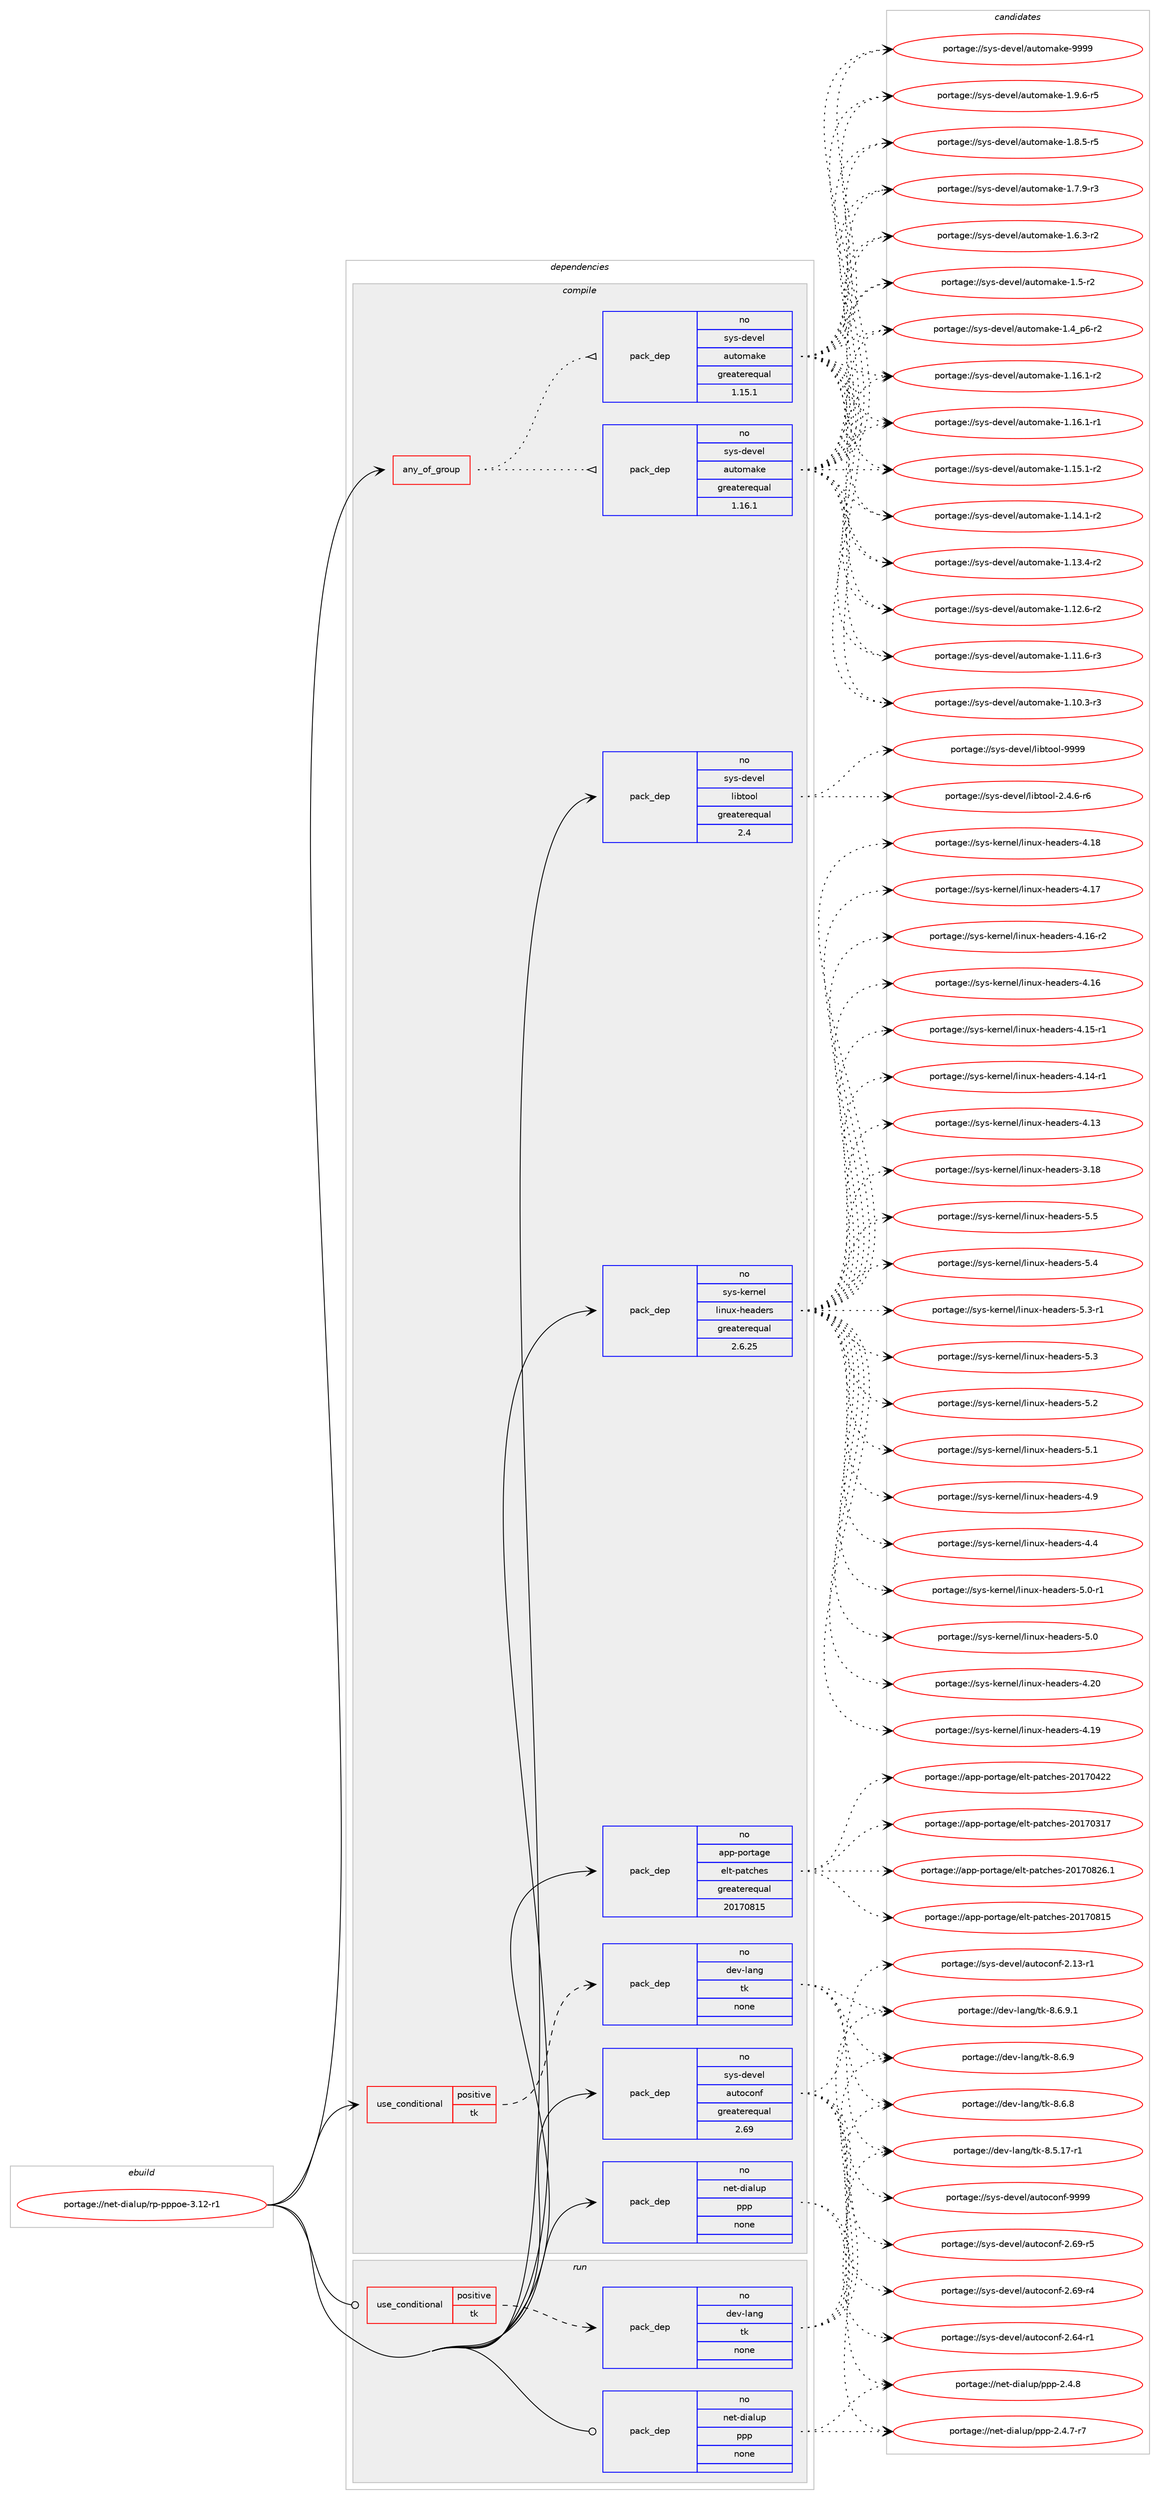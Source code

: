 digraph prolog {

# *************
# Graph options
# *************

newrank=true;
concentrate=true;
compound=true;
graph [rankdir=LR,fontname=Helvetica,fontsize=10,ranksep=1.5];#, ranksep=2.5, nodesep=0.2];
edge  [arrowhead=vee];
node  [fontname=Helvetica,fontsize=10];

# **********
# The ebuild
# **********

subgraph cluster_leftcol {
color=gray;
rank=same;
label=<<i>ebuild</i>>;
id [label="portage://net-dialup/rp-pppoe-3.12-r1", color=red, width=4, href="../net-dialup/rp-pppoe-3.12-r1.svg"];
}

# ****************
# The dependencies
# ****************

subgraph cluster_midcol {
color=gray;
label=<<i>dependencies</i>>;
subgraph cluster_compile {
fillcolor="#eeeeee";
style=filled;
label=<<i>compile</i>>;
subgraph any1230 {
dependency64266 [label=<<TABLE BORDER="0" CELLBORDER="1" CELLSPACING="0" CELLPADDING="4"><TR><TD CELLPADDING="10">any_of_group</TD></TR></TABLE>>, shape=none, color=red];subgraph pack49924 {
dependency64267 [label=<<TABLE BORDER="0" CELLBORDER="1" CELLSPACING="0" CELLPADDING="4" WIDTH="220"><TR><TD ROWSPAN="6" CELLPADDING="30">pack_dep</TD></TR><TR><TD WIDTH="110">no</TD></TR><TR><TD>sys-devel</TD></TR><TR><TD>automake</TD></TR><TR><TD>greaterequal</TD></TR><TR><TD>1.16.1</TD></TR></TABLE>>, shape=none, color=blue];
}
dependency64266:e -> dependency64267:w [weight=20,style="dotted",arrowhead="oinv"];
subgraph pack49925 {
dependency64268 [label=<<TABLE BORDER="0" CELLBORDER="1" CELLSPACING="0" CELLPADDING="4" WIDTH="220"><TR><TD ROWSPAN="6" CELLPADDING="30">pack_dep</TD></TR><TR><TD WIDTH="110">no</TD></TR><TR><TD>sys-devel</TD></TR><TR><TD>automake</TD></TR><TR><TD>greaterequal</TD></TR><TR><TD>1.15.1</TD></TR></TABLE>>, shape=none, color=blue];
}
dependency64266:e -> dependency64268:w [weight=20,style="dotted",arrowhead="oinv"];
}
id:e -> dependency64266:w [weight=20,style="solid",arrowhead="vee"];
subgraph cond13103 {
dependency64269 [label=<<TABLE BORDER="0" CELLBORDER="1" CELLSPACING="0" CELLPADDING="4"><TR><TD ROWSPAN="3" CELLPADDING="10">use_conditional</TD></TR><TR><TD>positive</TD></TR><TR><TD>tk</TD></TR></TABLE>>, shape=none, color=red];
subgraph pack49926 {
dependency64270 [label=<<TABLE BORDER="0" CELLBORDER="1" CELLSPACING="0" CELLPADDING="4" WIDTH="220"><TR><TD ROWSPAN="6" CELLPADDING="30">pack_dep</TD></TR><TR><TD WIDTH="110">no</TD></TR><TR><TD>dev-lang</TD></TR><TR><TD>tk</TD></TR><TR><TD>none</TD></TR><TR><TD></TD></TR></TABLE>>, shape=none, color=blue];
}
dependency64269:e -> dependency64270:w [weight=20,style="dashed",arrowhead="vee"];
}
id:e -> dependency64269:w [weight=20,style="solid",arrowhead="vee"];
subgraph pack49927 {
dependency64271 [label=<<TABLE BORDER="0" CELLBORDER="1" CELLSPACING="0" CELLPADDING="4" WIDTH="220"><TR><TD ROWSPAN="6" CELLPADDING="30">pack_dep</TD></TR><TR><TD WIDTH="110">no</TD></TR><TR><TD>app-portage</TD></TR><TR><TD>elt-patches</TD></TR><TR><TD>greaterequal</TD></TR><TR><TD>20170815</TD></TR></TABLE>>, shape=none, color=blue];
}
id:e -> dependency64271:w [weight=20,style="solid",arrowhead="vee"];
subgraph pack49928 {
dependency64272 [label=<<TABLE BORDER="0" CELLBORDER="1" CELLSPACING="0" CELLPADDING="4" WIDTH="220"><TR><TD ROWSPAN="6" CELLPADDING="30">pack_dep</TD></TR><TR><TD WIDTH="110">no</TD></TR><TR><TD>net-dialup</TD></TR><TR><TD>ppp</TD></TR><TR><TD>none</TD></TR><TR><TD></TD></TR></TABLE>>, shape=none, color=blue];
}
id:e -> dependency64272:w [weight=20,style="solid",arrowhead="vee"];
subgraph pack49929 {
dependency64273 [label=<<TABLE BORDER="0" CELLBORDER="1" CELLSPACING="0" CELLPADDING="4" WIDTH="220"><TR><TD ROWSPAN="6" CELLPADDING="30">pack_dep</TD></TR><TR><TD WIDTH="110">no</TD></TR><TR><TD>sys-devel</TD></TR><TR><TD>autoconf</TD></TR><TR><TD>greaterequal</TD></TR><TR><TD>2.69</TD></TR></TABLE>>, shape=none, color=blue];
}
id:e -> dependency64273:w [weight=20,style="solid",arrowhead="vee"];
subgraph pack49930 {
dependency64274 [label=<<TABLE BORDER="0" CELLBORDER="1" CELLSPACING="0" CELLPADDING="4" WIDTH="220"><TR><TD ROWSPAN="6" CELLPADDING="30">pack_dep</TD></TR><TR><TD WIDTH="110">no</TD></TR><TR><TD>sys-devel</TD></TR><TR><TD>libtool</TD></TR><TR><TD>greaterequal</TD></TR><TR><TD>2.4</TD></TR></TABLE>>, shape=none, color=blue];
}
id:e -> dependency64274:w [weight=20,style="solid",arrowhead="vee"];
subgraph pack49931 {
dependency64275 [label=<<TABLE BORDER="0" CELLBORDER="1" CELLSPACING="0" CELLPADDING="4" WIDTH="220"><TR><TD ROWSPAN="6" CELLPADDING="30">pack_dep</TD></TR><TR><TD WIDTH="110">no</TD></TR><TR><TD>sys-kernel</TD></TR><TR><TD>linux-headers</TD></TR><TR><TD>greaterequal</TD></TR><TR><TD>2.6.25</TD></TR></TABLE>>, shape=none, color=blue];
}
id:e -> dependency64275:w [weight=20,style="solid",arrowhead="vee"];
}
subgraph cluster_compileandrun {
fillcolor="#eeeeee";
style=filled;
label=<<i>compile and run</i>>;
}
subgraph cluster_run {
fillcolor="#eeeeee";
style=filled;
label=<<i>run</i>>;
subgraph cond13104 {
dependency64276 [label=<<TABLE BORDER="0" CELLBORDER="1" CELLSPACING="0" CELLPADDING="4"><TR><TD ROWSPAN="3" CELLPADDING="10">use_conditional</TD></TR><TR><TD>positive</TD></TR><TR><TD>tk</TD></TR></TABLE>>, shape=none, color=red];
subgraph pack49932 {
dependency64277 [label=<<TABLE BORDER="0" CELLBORDER="1" CELLSPACING="0" CELLPADDING="4" WIDTH="220"><TR><TD ROWSPAN="6" CELLPADDING="30">pack_dep</TD></TR><TR><TD WIDTH="110">no</TD></TR><TR><TD>dev-lang</TD></TR><TR><TD>tk</TD></TR><TR><TD>none</TD></TR><TR><TD></TD></TR></TABLE>>, shape=none, color=blue];
}
dependency64276:e -> dependency64277:w [weight=20,style="dashed",arrowhead="vee"];
}
id:e -> dependency64276:w [weight=20,style="solid",arrowhead="odot"];
subgraph pack49933 {
dependency64278 [label=<<TABLE BORDER="0" CELLBORDER="1" CELLSPACING="0" CELLPADDING="4" WIDTH="220"><TR><TD ROWSPAN="6" CELLPADDING="30">pack_dep</TD></TR><TR><TD WIDTH="110">no</TD></TR><TR><TD>net-dialup</TD></TR><TR><TD>ppp</TD></TR><TR><TD>none</TD></TR><TR><TD></TD></TR></TABLE>>, shape=none, color=blue];
}
id:e -> dependency64278:w [weight=20,style="solid",arrowhead="odot"];
}
}

# **************
# The candidates
# **************

subgraph cluster_choices {
rank=same;
color=gray;
label=<<i>candidates</i>>;

subgraph choice49924 {
color=black;
nodesep=1;
choice115121115451001011181011084797117116111109971071014557575757 [label="portage://sys-devel/automake-9999", color=red, width=4,href="../sys-devel/automake-9999.svg"];
choice115121115451001011181011084797117116111109971071014549465746544511453 [label="portage://sys-devel/automake-1.9.6-r5", color=red, width=4,href="../sys-devel/automake-1.9.6-r5.svg"];
choice115121115451001011181011084797117116111109971071014549465646534511453 [label="portage://sys-devel/automake-1.8.5-r5", color=red, width=4,href="../sys-devel/automake-1.8.5-r5.svg"];
choice115121115451001011181011084797117116111109971071014549465546574511451 [label="portage://sys-devel/automake-1.7.9-r3", color=red, width=4,href="../sys-devel/automake-1.7.9-r3.svg"];
choice115121115451001011181011084797117116111109971071014549465446514511450 [label="portage://sys-devel/automake-1.6.3-r2", color=red, width=4,href="../sys-devel/automake-1.6.3-r2.svg"];
choice11512111545100101118101108479711711611110997107101454946534511450 [label="portage://sys-devel/automake-1.5-r2", color=red, width=4,href="../sys-devel/automake-1.5-r2.svg"];
choice115121115451001011181011084797117116111109971071014549465295112544511450 [label="portage://sys-devel/automake-1.4_p6-r2", color=red, width=4,href="../sys-devel/automake-1.4_p6-r2.svg"];
choice11512111545100101118101108479711711611110997107101454946495446494511450 [label="portage://sys-devel/automake-1.16.1-r2", color=red, width=4,href="../sys-devel/automake-1.16.1-r2.svg"];
choice11512111545100101118101108479711711611110997107101454946495446494511449 [label="portage://sys-devel/automake-1.16.1-r1", color=red, width=4,href="../sys-devel/automake-1.16.1-r1.svg"];
choice11512111545100101118101108479711711611110997107101454946495346494511450 [label="portage://sys-devel/automake-1.15.1-r2", color=red, width=4,href="../sys-devel/automake-1.15.1-r2.svg"];
choice11512111545100101118101108479711711611110997107101454946495246494511450 [label="portage://sys-devel/automake-1.14.1-r2", color=red, width=4,href="../sys-devel/automake-1.14.1-r2.svg"];
choice11512111545100101118101108479711711611110997107101454946495146524511450 [label="portage://sys-devel/automake-1.13.4-r2", color=red, width=4,href="../sys-devel/automake-1.13.4-r2.svg"];
choice11512111545100101118101108479711711611110997107101454946495046544511450 [label="portage://sys-devel/automake-1.12.6-r2", color=red, width=4,href="../sys-devel/automake-1.12.6-r2.svg"];
choice11512111545100101118101108479711711611110997107101454946494946544511451 [label="portage://sys-devel/automake-1.11.6-r3", color=red, width=4,href="../sys-devel/automake-1.11.6-r3.svg"];
choice11512111545100101118101108479711711611110997107101454946494846514511451 [label="portage://sys-devel/automake-1.10.3-r3", color=red, width=4,href="../sys-devel/automake-1.10.3-r3.svg"];
dependency64267:e -> choice115121115451001011181011084797117116111109971071014557575757:w [style=dotted,weight="100"];
dependency64267:e -> choice115121115451001011181011084797117116111109971071014549465746544511453:w [style=dotted,weight="100"];
dependency64267:e -> choice115121115451001011181011084797117116111109971071014549465646534511453:w [style=dotted,weight="100"];
dependency64267:e -> choice115121115451001011181011084797117116111109971071014549465546574511451:w [style=dotted,weight="100"];
dependency64267:e -> choice115121115451001011181011084797117116111109971071014549465446514511450:w [style=dotted,weight="100"];
dependency64267:e -> choice11512111545100101118101108479711711611110997107101454946534511450:w [style=dotted,weight="100"];
dependency64267:e -> choice115121115451001011181011084797117116111109971071014549465295112544511450:w [style=dotted,weight="100"];
dependency64267:e -> choice11512111545100101118101108479711711611110997107101454946495446494511450:w [style=dotted,weight="100"];
dependency64267:e -> choice11512111545100101118101108479711711611110997107101454946495446494511449:w [style=dotted,weight="100"];
dependency64267:e -> choice11512111545100101118101108479711711611110997107101454946495346494511450:w [style=dotted,weight="100"];
dependency64267:e -> choice11512111545100101118101108479711711611110997107101454946495246494511450:w [style=dotted,weight="100"];
dependency64267:e -> choice11512111545100101118101108479711711611110997107101454946495146524511450:w [style=dotted,weight="100"];
dependency64267:e -> choice11512111545100101118101108479711711611110997107101454946495046544511450:w [style=dotted,weight="100"];
dependency64267:e -> choice11512111545100101118101108479711711611110997107101454946494946544511451:w [style=dotted,weight="100"];
dependency64267:e -> choice11512111545100101118101108479711711611110997107101454946494846514511451:w [style=dotted,weight="100"];
}
subgraph choice49925 {
color=black;
nodesep=1;
choice115121115451001011181011084797117116111109971071014557575757 [label="portage://sys-devel/automake-9999", color=red, width=4,href="../sys-devel/automake-9999.svg"];
choice115121115451001011181011084797117116111109971071014549465746544511453 [label="portage://sys-devel/automake-1.9.6-r5", color=red, width=4,href="../sys-devel/automake-1.9.6-r5.svg"];
choice115121115451001011181011084797117116111109971071014549465646534511453 [label="portage://sys-devel/automake-1.8.5-r5", color=red, width=4,href="../sys-devel/automake-1.8.5-r5.svg"];
choice115121115451001011181011084797117116111109971071014549465546574511451 [label="portage://sys-devel/automake-1.7.9-r3", color=red, width=4,href="../sys-devel/automake-1.7.9-r3.svg"];
choice115121115451001011181011084797117116111109971071014549465446514511450 [label="portage://sys-devel/automake-1.6.3-r2", color=red, width=4,href="../sys-devel/automake-1.6.3-r2.svg"];
choice11512111545100101118101108479711711611110997107101454946534511450 [label="portage://sys-devel/automake-1.5-r2", color=red, width=4,href="../sys-devel/automake-1.5-r2.svg"];
choice115121115451001011181011084797117116111109971071014549465295112544511450 [label="portage://sys-devel/automake-1.4_p6-r2", color=red, width=4,href="../sys-devel/automake-1.4_p6-r2.svg"];
choice11512111545100101118101108479711711611110997107101454946495446494511450 [label="portage://sys-devel/automake-1.16.1-r2", color=red, width=4,href="../sys-devel/automake-1.16.1-r2.svg"];
choice11512111545100101118101108479711711611110997107101454946495446494511449 [label="portage://sys-devel/automake-1.16.1-r1", color=red, width=4,href="../sys-devel/automake-1.16.1-r1.svg"];
choice11512111545100101118101108479711711611110997107101454946495346494511450 [label="portage://sys-devel/automake-1.15.1-r2", color=red, width=4,href="../sys-devel/automake-1.15.1-r2.svg"];
choice11512111545100101118101108479711711611110997107101454946495246494511450 [label="portage://sys-devel/automake-1.14.1-r2", color=red, width=4,href="../sys-devel/automake-1.14.1-r2.svg"];
choice11512111545100101118101108479711711611110997107101454946495146524511450 [label="portage://sys-devel/automake-1.13.4-r2", color=red, width=4,href="../sys-devel/automake-1.13.4-r2.svg"];
choice11512111545100101118101108479711711611110997107101454946495046544511450 [label="portage://sys-devel/automake-1.12.6-r2", color=red, width=4,href="../sys-devel/automake-1.12.6-r2.svg"];
choice11512111545100101118101108479711711611110997107101454946494946544511451 [label="portage://sys-devel/automake-1.11.6-r3", color=red, width=4,href="../sys-devel/automake-1.11.6-r3.svg"];
choice11512111545100101118101108479711711611110997107101454946494846514511451 [label="portage://sys-devel/automake-1.10.3-r3", color=red, width=4,href="../sys-devel/automake-1.10.3-r3.svg"];
dependency64268:e -> choice115121115451001011181011084797117116111109971071014557575757:w [style=dotted,weight="100"];
dependency64268:e -> choice115121115451001011181011084797117116111109971071014549465746544511453:w [style=dotted,weight="100"];
dependency64268:e -> choice115121115451001011181011084797117116111109971071014549465646534511453:w [style=dotted,weight="100"];
dependency64268:e -> choice115121115451001011181011084797117116111109971071014549465546574511451:w [style=dotted,weight="100"];
dependency64268:e -> choice115121115451001011181011084797117116111109971071014549465446514511450:w [style=dotted,weight="100"];
dependency64268:e -> choice11512111545100101118101108479711711611110997107101454946534511450:w [style=dotted,weight="100"];
dependency64268:e -> choice115121115451001011181011084797117116111109971071014549465295112544511450:w [style=dotted,weight="100"];
dependency64268:e -> choice11512111545100101118101108479711711611110997107101454946495446494511450:w [style=dotted,weight="100"];
dependency64268:e -> choice11512111545100101118101108479711711611110997107101454946495446494511449:w [style=dotted,weight="100"];
dependency64268:e -> choice11512111545100101118101108479711711611110997107101454946495346494511450:w [style=dotted,weight="100"];
dependency64268:e -> choice11512111545100101118101108479711711611110997107101454946495246494511450:w [style=dotted,weight="100"];
dependency64268:e -> choice11512111545100101118101108479711711611110997107101454946495146524511450:w [style=dotted,weight="100"];
dependency64268:e -> choice11512111545100101118101108479711711611110997107101454946495046544511450:w [style=dotted,weight="100"];
dependency64268:e -> choice11512111545100101118101108479711711611110997107101454946494946544511451:w [style=dotted,weight="100"];
dependency64268:e -> choice11512111545100101118101108479711711611110997107101454946494846514511451:w [style=dotted,weight="100"];
}
subgraph choice49926 {
color=black;
nodesep=1;
choice1001011184510897110103471161074556465446574649 [label="portage://dev-lang/tk-8.6.9.1", color=red, width=4,href="../dev-lang/tk-8.6.9.1.svg"];
choice100101118451089711010347116107455646544657 [label="portage://dev-lang/tk-8.6.9", color=red, width=4,href="../dev-lang/tk-8.6.9.svg"];
choice100101118451089711010347116107455646544656 [label="portage://dev-lang/tk-8.6.8", color=red, width=4,href="../dev-lang/tk-8.6.8.svg"];
choice100101118451089711010347116107455646534649554511449 [label="portage://dev-lang/tk-8.5.17-r1", color=red, width=4,href="../dev-lang/tk-8.5.17-r1.svg"];
dependency64270:e -> choice1001011184510897110103471161074556465446574649:w [style=dotted,weight="100"];
dependency64270:e -> choice100101118451089711010347116107455646544657:w [style=dotted,weight="100"];
dependency64270:e -> choice100101118451089711010347116107455646544656:w [style=dotted,weight="100"];
dependency64270:e -> choice100101118451089711010347116107455646534649554511449:w [style=dotted,weight="100"];
}
subgraph choice49927 {
color=black;
nodesep=1;
choice971121124511211111411697103101471011081164511297116991041011154550484955485650544649 [label="portage://app-portage/elt-patches-20170826.1", color=red, width=4,href="../app-portage/elt-patches-20170826.1.svg"];
choice97112112451121111141169710310147101108116451129711699104101115455048495548564953 [label="portage://app-portage/elt-patches-20170815", color=red, width=4,href="../app-portage/elt-patches-20170815.svg"];
choice97112112451121111141169710310147101108116451129711699104101115455048495548525050 [label="portage://app-portage/elt-patches-20170422", color=red, width=4,href="../app-portage/elt-patches-20170422.svg"];
choice97112112451121111141169710310147101108116451129711699104101115455048495548514955 [label="portage://app-portage/elt-patches-20170317", color=red, width=4,href="../app-portage/elt-patches-20170317.svg"];
dependency64271:e -> choice971121124511211111411697103101471011081164511297116991041011154550484955485650544649:w [style=dotted,weight="100"];
dependency64271:e -> choice97112112451121111141169710310147101108116451129711699104101115455048495548564953:w [style=dotted,weight="100"];
dependency64271:e -> choice97112112451121111141169710310147101108116451129711699104101115455048495548525050:w [style=dotted,weight="100"];
dependency64271:e -> choice97112112451121111141169710310147101108116451129711699104101115455048495548514955:w [style=dotted,weight="100"];
}
subgraph choice49928 {
color=black;
nodesep=1;
choice110101116451001059710811711247112112112455046524656 [label="portage://net-dialup/ppp-2.4.8", color=red, width=4,href="../net-dialup/ppp-2.4.8.svg"];
choice1101011164510010597108117112471121121124550465246554511455 [label="portage://net-dialup/ppp-2.4.7-r7", color=red, width=4,href="../net-dialup/ppp-2.4.7-r7.svg"];
dependency64272:e -> choice110101116451001059710811711247112112112455046524656:w [style=dotted,weight="100"];
dependency64272:e -> choice1101011164510010597108117112471121121124550465246554511455:w [style=dotted,weight="100"];
}
subgraph choice49929 {
color=black;
nodesep=1;
choice115121115451001011181011084797117116111991111101024557575757 [label="portage://sys-devel/autoconf-9999", color=red, width=4,href="../sys-devel/autoconf-9999.svg"];
choice1151211154510010111810110847971171161119911111010245504654574511453 [label="portage://sys-devel/autoconf-2.69-r5", color=red, width=4,href="../sys-devel/autoconf-2.69-r5.svg"];
choice1151211154510010111810110847971171161119911111010245504654574511452 [label="portage://sys-devel/autoconf-2.69-r4", color=red, width=4,href="../sys-devel/autoconf-2.69-r4.svg"];
choice1151211154510010111810110847971171161119911111010245504654524511449 [label="portage://sys-devel/autoconf-2.64-r1", color=red, width=4,href="../sys-devel/autoconf-2.64-r1.svg"];
choice1151211154510010111810110847971171161119911111010245504649514511449 [label="portage://sys-devel/autoconf-2.13-r1", color=red, width=4,href="../sys-devel/autoconf-2.13-r1.svg"];
dependency64273:e -> choice115121115451001011181011084797117116111991111101024557575757:w [style=dotted,weight="100"];
dependency64273:e -> choice1151211154510010111810110847971171161119911111010245504654574511453:w [style=dotted,weight="100"];
dependency64273:e -> choice1151211154510010111810110847971171161119911111010245504654574511452:w [style=dotted,weight="100"];
dependency64273:e -> choice1151211154510010111810110847971171161119911111010245504654524511449:w [style=dotted,weight="100"];
dependency64273:e -> choice1151211154510010111810110847971171161119911111010245504649514511449:w [style=dotted,weight="100"];
}
subgraph choice49930 {
color=black;
nodesep=1;
choice1151211154510010111810110847108105981161111111084557575757 [label="portage://sys-devel/libtool-9999", color=red, width=4,href="../sys-devel/libtool-9999.svg"];
choice1151211154510010111810110847108105981161111111084550465246544511454 [label="portage://sys-devel/libtool-2.4.6-r6", color=red, width=4,href="../sys-devel/libtool-2.4.6-r6.svg"];
dependency64274:e -> choice1151211154510010111810110847108105981161111111084557575757:w [style=dotted,weight="100"];
dependency64274:e -> choice1151211154510010111810110847108105981161111111084550465246544511454:w [style=dotted,weight="100"];
}
subgraph choice49931 {
color=black;
nodesep=1;
choice1151211154510710111411010110847108105110117120451041019710010111411545534653 [label="portage://sys-kernel/linux-headers-5.5", color=red, width=4,href="../sys-kernel/linux-headers-5.5.svg"];
choice1151211154510710111411010110847108105110117120451041019710010111411545534652 [label="portage://sys-kernel/linux-headers-5.4", color=red, width=4,href="../sys-kernel/linux-headers-5.4.svg"];
choice11512111545107101114110101108471081051101171204510410197100101114115455346514511449 [label="portage://sys-kernel/linux-headers-5.3-r1", color=red, width=4,href="../sys-kernel/linux-headers-5.3-r1.svg"];
choice1151211154510710111411010110847108105110117120451041019710010111411545534651 [label="portage://sys-kernel/linux-headers-5.3", color=red, width=4,href="../sys-kernel/linux-headers-5.3.svg"];
choice1151211154510710111411010110847108105110117120451041019710010111411545534650 [label="portage://sys-kernel/linux-headers-5.2", color=red, width=4,href="../sys-kernel/linux-headers-5.2.svg"];
choice1151211154510710111411010110847108105110117120451041019710010111411545534649 [label="portage://sys-kernel/linux-headers-5.1", color=red, width=4,href="../sys-kernel/linux-headers-5.1.svg"];
choice11512111545107101114110101108471081051101171204510410197100101114115455346484511449 [label="portage://sys-kernel/linux-headers-5.0-r1", color=red, width=4,href="../sys-kernel/linux-headers-5.0-r1.svg"];
choice1151211154510710111411010110847108105110117120451041019710010111411545534648 [label="portage://sys-kernel/linux-headers-5.0", color=red, width=4,href="../sys-kernel/linux-headers-5.0.svg"];
choice1151211154510710111411010110847108105110117120451041019710010111411545524657 [label="portage://sys-kernel/linux-headers-4.9", color=red, width=4,href="../sys-kernel/linux-headers-4.9.svg"];
choice1151211154510710111411010110847108105110117120451041019710010111411545524652 [label="portage://sys-kernel/linux-headers-4.4", color=red, width=4,href="../sys-kernel/linux-headers-4.4.svg"];
choice115121115451071011141101011084710810511011712045104101971001011141154552465048 [label="portage://sys-kernel/linux-headers-4.20", color=red, width=4,href="../sys-kernel/linux-headers-4.20.svg"];
choice115121115451071011141101011084710810511011712045104101971001011141154552464957 [label="portage://sys-kernel/linux-headers-4.19", color=red, width=4,href="../sys-kernel/linux-headers-4.19.svg"];
choice115121115451071011141101011084710810511011712045104101971001011141154552464956 [label="portage://sys-kernel/linux-headers-4.18", color=red, width=4,href="../sys-kernel/linux-headers-4.18.svg"];
choice115121115451071011141101011084710810511011712045104101971001011141154552464955 [label="portage://sys-kernel/linux-headers-4.17", color=red, width=4,href="../sys-kernel/linux-headers-4.17.svg"];
choice1151211154510710111411010110847108105110117120451041019710010111411545524649544511450 [label="portage://sys-kernel/linux-headers-4.16-r2", color=red, width=4,href="../sys-kernel/linux-headers-4.16-r2.svg"];
choice115121115451071011141101011084710810511011712045104101971001011141154552464954 [label="portage://sys-kernel/linux-headers-4.16", color=red, width=4,href="../sys-kernel/linux-headers-4.16.svg"];
choice1151211154510710111411010110847108105110117120451041019710010111411545524649534511449 [label="portage://sys-kernel/linux-headers-4.15-r1", color=red, width=4,href="../sys-kernel/linux-headers-4.15-r1.svg"];
choice1151211154510710111411010110847108105110117120451041019710010111411545524649524511449 [label="portage://sys-kernel/linux-headers-4.14-r1", color=red, width=4,href="../sys-kernel/linux-headers-4.14-r1.svg"];
choice115121115451071011141101011084710810511011712045104101971001011141154552464951 [label="portage://sys-kernel/linux-headers-4.13", color=red, width=4,href="../sys-kernel/linux-headers-4.13.svg"];
choice115121115451071011141101011084710810511011712045104101971001011141154551464956 [label="portage://sys-kernel/linux-headers-3.18", color=red, width=4,href="../sys-kernel/linux-headers-3.18.svg"];
dependency64275:e -> choice1151211154510710111411010110847108105110117120451041019710010111411545534653:w [style=dotted,weight="100"];
dependency64275:e -> choice1151211154510710111411010110847108105110117120451041019710010111411545534652:w [style=dotted,weight="100"];
dependency64275:e -> choice11512111545107101114110101108471081051101171204510410197100101114115455346514511449:w [style=dotted,weight="100"];
dependency64275:e -> choice1151211154510710111411010110847108105110117120451041019710010111411545534651:w [style=dotted,weight="100"];
dependency64275:e -> choice1151211154510710111411010110847108105110117120451041019710010111411545534650:w [style=dotted,weight="100"];
dependency64275:e -> choice1151211154510710111411010110847108105110117120451041019710010111411545534649:w [style=dotted,weight="100"];
dependency64275:e -> choice11512111545107101114110101108471081051101171204510410197100101114115455346484511449:w [style=dotted,weight="100"];
dependency64275:e -> choice1151211154510710111411010110847108105110117120451041019710010111411545534648:w [style=dotted,weight="100"];
dependency64275:e -> choice1151211154510710111411010110847108105110117120451041019710010111411545524657:w [style=dotted,weight="100"];
dependency64275:e -> choice1151211154510710111411010110847108105110117120451041019710010111411545524652:w [style=dotted,weight="100"];
dependency64275:e -> choice115121115451071011141101011084710810511011712045104101971001011141154552465048:w [style=dotted,weight="100"];
dependency64275:e -> choice115121115451071011141101011084710810511011712045104101971001011141154552464957:w [style=dotted,weight="100"];
dependency64275:e -> choice115121115451071011141101011084710810511011712045104101971001011141154552464956:w [style=dotted,weight="100"];
dependency64275:e -> choice115121115451071011141101011084710810511011712045104101971001011141154552464955:w [style=dotted,weight="100"];
dependency64275:e -> choice1151211154510710111411010110847108105110117120451041019710010111411545524649544511450:w [style=dotted,weight="100"];
dependency64275:e -> choice115121115451071011141101011084710810511011712045104101971001011141154552464954:w [style=dotted,weight="100"];
dependency64275:e -> choice1151211154510710111411010110847108105110117120451041019710010111411545524649534511449:w [style=dotted,weight="100"];
dependency64275:e -> choice1151211154510710111411010110847108105110117120451041019710010111411545524649524511449:w [style=dotted,weight="100"];
dependency64275:e -> choice115121115451071011141101011084710810511011712045104101971001011141154552464951:w [style=dotted,weight="100"];
dependency64275:e -> choice115121115451071011141101011084710810511011712045104101971001011141154551464956:w [style=dotted,weight="100"];
}
subgraph choice49932 {
color=black;
nodesep=1;
choice1001011184510897110103471161074556465446574649 [label="portage://dev-lang/tk-8.6.9.1", color=red, width=4,href="../dev-lang/tk-8.6.9.1.svg"];
choice100101118451089711010347116107455646544657 [label="portage://dev-lang/tk-8.6.9", color=red, width=4,href="../dev-lang/tk-8.6.9.svg"];
choice100101118451089711010347116107455646544656 [label="portage://dev-lang/tk-8.6.8", color=red, width=4,href="../dev-lang/tk-8.6.8.svg"];
choice100101118451089711010347116107455646534649554511449 [label="portage://dev-lang/tk-8.5.17-r1", color=red, width=4,href="../dev-lang/tk-8.5.17-r1.svg"];
dependency64277:e -> choice1001011184510897110103471161074556465446574649:w [style=dotted,weight="100"];
dependency64277:e -> choice100101118451089711010347116107455646544657:w [style=dotted,weight="100"];
dependency64277:e -> choice100101118451089711010347116107455646544656:w [style=dotted,weight="100"];
dependency64277:e -> choice100101118451089711010347116107455646534649554511449:w [style=dotted,weight="100"];
}
subgraph choice49933 {
color=black;
nodesep=1;
choice110101116451001059710811711247112112112455046524656 [label="portage://net-dialup/ppp-2.4.8", color=red, width=4,href="../net-dialup/ppp-2.4.8.svg"];
choice1101011164510010597108117112471121121124550465246554511455 [label="portage://net-dialup/ppp-2.4.7-r7", color=red, width=4,href="../net-dialup/ppp-2.4.7-r7.svg"];
dependency64278:e -> choice110101116451001059710811711247112112112455046524656:w [style=dotted,weight="100"];
dependency64278:e -> choice1101011164510010597108117112471121121124550465246554511455:w [style=dotted,weight="100"];
}
}

}

